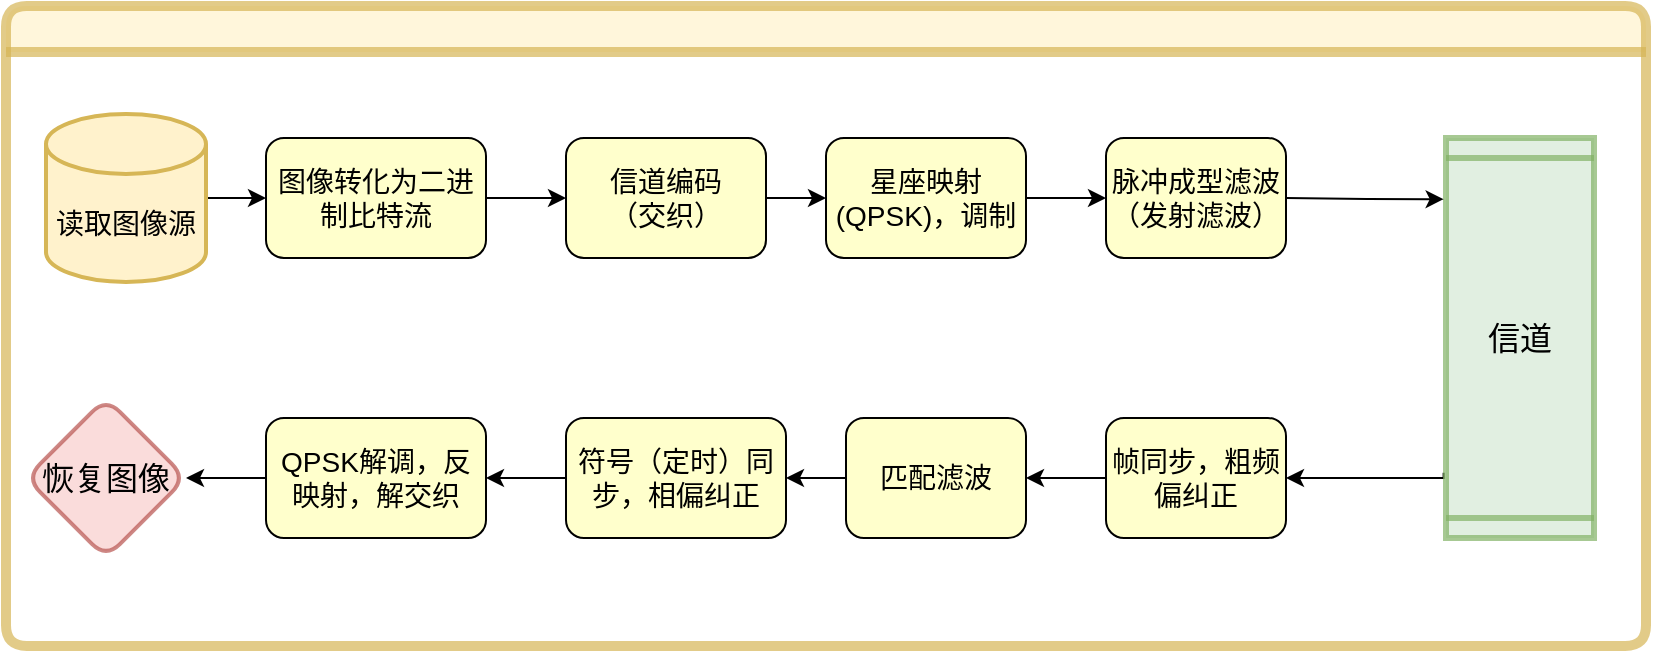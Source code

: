 <mxfile version="20.8.20" type="github">
  <diagram name="Page-1" id="c7558073-3199-34d8-9f00-42111426c3f3">
    <mxGraphModel dx="1876" dy="1700" grid="1" gridSize="10" guides="1" tooltips="1" connect="1" arrows="1" fold="1" page="1" pageScale="1" pageWidth="826" pageHeight="1169" background="none" math="0" shadow="0">
      <root>
        <mxCell id="0" />
        <mxCell id="1" parent="0" />
        <mxCell id="tA9zOFN0ShzeOzI9jUtP-102" style="edgeStyle=orthogonalEdgeStyle;rounded=0;orthogonalLoop=1;jettySize=auto;html=1;exitX=1;exitY=0.5;exitDx=0;exitDy=0;entryX=0;entryY=0.5;entryDx=0;entryDy=0;fontSize=16;" edge="1" parent="1" source="3" target="tA9zOFN0ShzeOzI9jUtP-100">
          <mxGeometry relative="1" as="geometry" />
        </mxCell>
        <mxCell id="3" value="图像转化为二进制比特流" style="whiteSpace=wrap;align=center;verticalAlign=middle;fontStyle=0;strokeWidth=1;fillColor=#FFFFCC;fontSize=14;rounded=1;" parent="1" vertex="1">
          <mxGeometry x="130" y="46" width="110" height="60" as="geometry" />
        </mxCell>
        <mxCell id="tA9zOFN0ShzeOzI9jUtP-115" style="edgeStyle=orthogonalEdgeStyle;rounded=0;orthogonalLoop=1;jettySize=auto;html=1;exitX=0.837;exitY=1.016;exitDx=0;exitDy=0;entryX=1;entryY=0.5;entryDx=0;entryDy=0;fontSize=16;exitPerimeter=0;" edge="1" parent="1" source="5" target="tA9zOFN0ShzeOzI9jUtP-108">
          <mxGeometry relative="1" as="geometry">
            <Array as="points">
              <mxPoint x="719" y="216" />
            </Array>
          </mxGeometry>
        </mxCell>
        <mxCell id="5" value="信道" style="shape=process;whiteSpace=wrap;align=center;verticalAlign=middle;size=0.048;fontStyle=0;strokeWidth=3;fillColor=#d5e8d4;fontSize=16;direction=south;strokeColor=#82b366;opacity=70;" parent="1" vertex="1">
          <mxGeometry x="720" y="46" width="74" height="200" as="geometry" />
        </mxCell>
        <mxCell id="tA9zOFN0ShzeOzI9jUtP-112" style="edgeStyle=orthogonalEdgeStyle;rounded=0;orthogonalLoop=1;jettySize=auto;html=1;exitX=1;exitY=0.5;exitDx=0;exitDy=0;exitPerimeter=0;entryX=0;entryY=0.5;entryDx=0;entryDy=0;fontSize=16;" edge="1" parent="1" source="tA9zOFN0ShzeOzI9jUtP-96" target="3">
          <mxGeometry relative="1" as="geometry" />
        </mxCell>
        <mxCell id="tA9zOFN0ShzeOzI9jUtP-96" value="&lt;font style=&quot;font-size: 14px;&quot;&gt;读取图像源&lt;/font&gt;" style="shape=cylinder3;whiteSpace=wrap;html=1;boundedLbl=1;backgroundOutline=1;size=15;fillColor=#fff2cc;strokeColor=#d6b656;strokeWidth=2;" vertex="1" parent="1">
          <mxGeometry x="20" y="34" width="80" height="84" as="geometry" />
        </mxCell>
        <mxCell id="tA9zOFN0ShzeOzI9jUtP-107" style="edgeStyle=orthogonalEdgeStyle;rounded=0;orthogonalLoop=1;jettySize=auto;html=1;exitX=1;exitY=0.5;exitDx=0;exitDy=0;entryX=0.153;entryY=1.016;entryDx=0;entryDy=0;entryPerimeter=0;fontSize=16;" edge="1" parent="1" target="5">
          <mxGeometry relative="1" as="geometry">
            <mxPoint x="640" y="76" as="sourcePoint" />
          </mxGeometry>
        </mxCell>
        <mxCell id="tA9zOFN0ShzeOzI9jUtP-98" value="脉冲成型滤波（发射滤波）" style="whiteSpace=wrap;align=center;verticalAlign=middle;fontStyle=0;strokeWidth=1;fillColor=#FFFFCC;fontSize=14;rounded=1;" vertex="1" parent="1">
          <mxGeometry x="550" y="46" width="90" height="60" as="geometry" />
        </mxCell>
        <mxCell id="tA9zOFN0ShzeOzI9jUtP-104" style="edgeStyle=orthogonalEdgeStyle;rounded=0;orthogonalLoop=1;jettySize=auto;html=1;exitX=1;exitY=0.5;exitDx=0;exitDy=0;entryX=0;entryY=0.5;entryDx=0;entryDy=0;fontSize=16;" edge="1" parent="1" source="tA9zOFN0ShzeOzI9jUtP-99" target="tA9zOFN0ShzeOzI9jUtP-98">
          <mxGeometry relative="1" as="geometry" />
        </mxCell>
        <mxCell id="tA9zOFN0ShzeOzI9jUtP-99" value="星座映射(QPSK)，调制" style="whiteSpace=wrap;align=center;verticalAlign=middle;fontStyle=0;strokeWidth=1;fillColor=#FFFFCC;fontSize=14;rounded=1;" vertex="1" parent="1">
          <mxGeometry x="410" y="46" width="100" height="60" as="geometry" />
        </mxCell>
        <mxCell id="tA9zOFN0ShzeOzI9jUtP-103" style="edgeStyle=orthogonalEdgeStyle;rounded=0;orthogonalLoop=1;jettySize=auto;html=1;exitX=1;exitY=0.5;exitDx=0;exitDy=0;entryX=0;entryY=0.5;entryDx=0;entryDy=0;fontSize=16;" edge="1" parent="1" source="tA9zOFN0ShzeOzI9jUtP-100" target="tA9zOFN0ShzeOzI9jUtP-99">
          <mxGeometry relative="1" as="geometry" />
        </mxCell>
        <mxCell id="tA9zOFN0ShzeOzI9jUtP-100" value="信道编码&#xa;（交织）" style="whiteSpace=wrap;align=center;verticalAlign=middle;fontStyle=0;strokeWidth=1;fillColor=#FFFFCC;fontSize=14;rounded=1;" vertex="1" parent="1">
          <mxGeometry x="280" y="46" width="100" height="60" as="geometry" />
        </mxCell>
        <mxCell id="tA9zOFN0ShzeOzI9jUtP-116" style="edgeStyle=orthogonalEdgeStyle;rounded=0;orthogonalLoop=1;jettySize=auto;html=1;exitX=0;exitY=0.5;exitDx=0;exitDy=0;entryX=1;entryY=0.5;entryDx=0;entryDy=0;fontSize=16;" edge="1" parent="1" source="tA9zOFN0ShzeOzI9jUtP-108" target="tA9zOFN0ShzeOzI9jUtP-109">
          <mxGeometry relative="1" as="geometry" />
        </mxCell>
        <mxCell id="tA9zOFN0ShzeOzI9jUtP-108" value="帧同步，粗频偏纠正" style="whiteSpace=wrap;align=center;verticalAlign=middle;fontStyle=0;strokeWidth=1;fillColor=#FFFFCC;fontSize=14;rounded=1;" vertex="1" parent="1">
          <mxGeometry x="550" y="186" width="90" height="60" as="geometry" />
        </mxCell>
        <mxCell id="tA9zOFN0ShzeOzI9jUtP-117" style="edgeStyle=orthogonalEdgeStyle;rounded=0;orthogonalLoop=1;jettySize=auto;html=1;exitX=0;exitY=0.5;exitDx=0;exitDy=0;entryX=1;entryY=0.5;entryDx=0;entryDy=0;fontSize=16;" edge="1" parent="1" source="tA9zOFN0ShzeOzI9jUtP-109" target="tA9zOFN0ShzeOzI9jUtP-110">
          <mxGeometry relative="1" as="geometry" />
        </mxCell>
        <mxCell id="tA9zOFN0ShzeOzI9jUtP-109" value="匹配滤波" style="whiteSpace=wrap;align=center;verticalAlign=middle;fontStyle=0;strokeWidth=1;fillColor=#FFFFCC;fontSize=14;rounded=1;" vertex="1" parent="1">
          <mxGeometry x="420" y="186" width="90" height="60" as="geometry" />
        </mxCell>
        <mxCell id="tA9zOFN0ShzeOzI9jUtP-118" style="edgeStyle=orthogonalEdgeStyle;rounded=0;orthogonalLoop=1;jettySize=auto;html=1;exitX=0;exitY=0.5;exitDx=0;exitDy=0;entryX=1;entryY=0.5;entryDx=0;entryDy=0;fontSize=16;" edge="1" parent="1" source="tA9zOFN0ShzeOzI9jUtP-110" target="tA9zOFN0ShzeOzI9jUtP-111">
          <mxGeometry relative="1" as="geometry" />
        </mxCell>
        <mxCell id="tA9zOFN0ShzeOzI9jUtP-110" value="符号（定时）同步，相偏纠正" style="whiteSpace=wrap;align=center;verticalAlign=middle;fontStyle=0;strokeWidth=1;fillColor=#FFFFCC;fontSize=14;rounded=1;" vertex="1" parent="1">
          <mxGeometry x="280" y="186" width="110" height="60" as="geometry" />
        </mxCell>
        <mxCell id="tA9zOFN0ShzeOzI9jUtP-119" style="edgeStyle=orthogonalEdgeStyle;rounded=0;orthogonalLoop=1;jettySize=auto;html=1;exitX=0;exitY=0.5;exitDx=0;exitDy=0;entryX=1;entryY=0.5;entryDx=0;entryDy=0;fontSize=16;" edge="1" parent="1" source="tA9zOFN0ShzeOzI9jUtP-111" target="tA9zOFN0ShzeOzI9jUtP-113">
          <mxGeometry relative="1" as="geometry" />
        </mxCell>
        <mxCell id="tA9zOFN0ShzeOzI9jUtP-111" value="QPSK解调，反映射，解交织" style="whiteSpace=wrap;align=center;verticalAlign=middle;fontStyle=0;strokeWidth=1;fillColor=#FFFFCC;fontSize=14;rounded=1;" vertex="1" parent="1">
          <mxGeometry x="130" y="186" width="110" height="60" as="geometry" />
        </mxCell>
        <mxCell id="tA9zOFN0ShzeOzI9jUtP-113" value="恢复图像" style="rhombus;whiteSpace=wrap;html=1;rounded=1;sketch=0;strokeWidth=2;fontSize=16;fillColor=#f8cecc;strokeColor=#b85450;opacity=70;" vertex="1" parent="1">
          <mxGeometry x="10" y="176" width="80" height="80" as="geometry" />
        </mxCell>
        <mxCell id="tA9zOFN0ShzeOzI9jUtP-120" value="" style="swimlane;whiteSpace=wrap;html=1;rounded=1;sketch=0;strokeWidth=5;fontSize=16;opacity=70;fillColor=#fff2cc;strokeColor=#d6b656;" vertex="1" parent="1">
          <mxGeometry y="-20" width="820" height="320" as="geometry">
            <mxRectangle y="-20" width="90" height="30" as="alternateBounds" />
          </mxGeometry>
        </mxCell>
      </root>
    </mxGraphModel>
  </diagram>
</mxfile>
